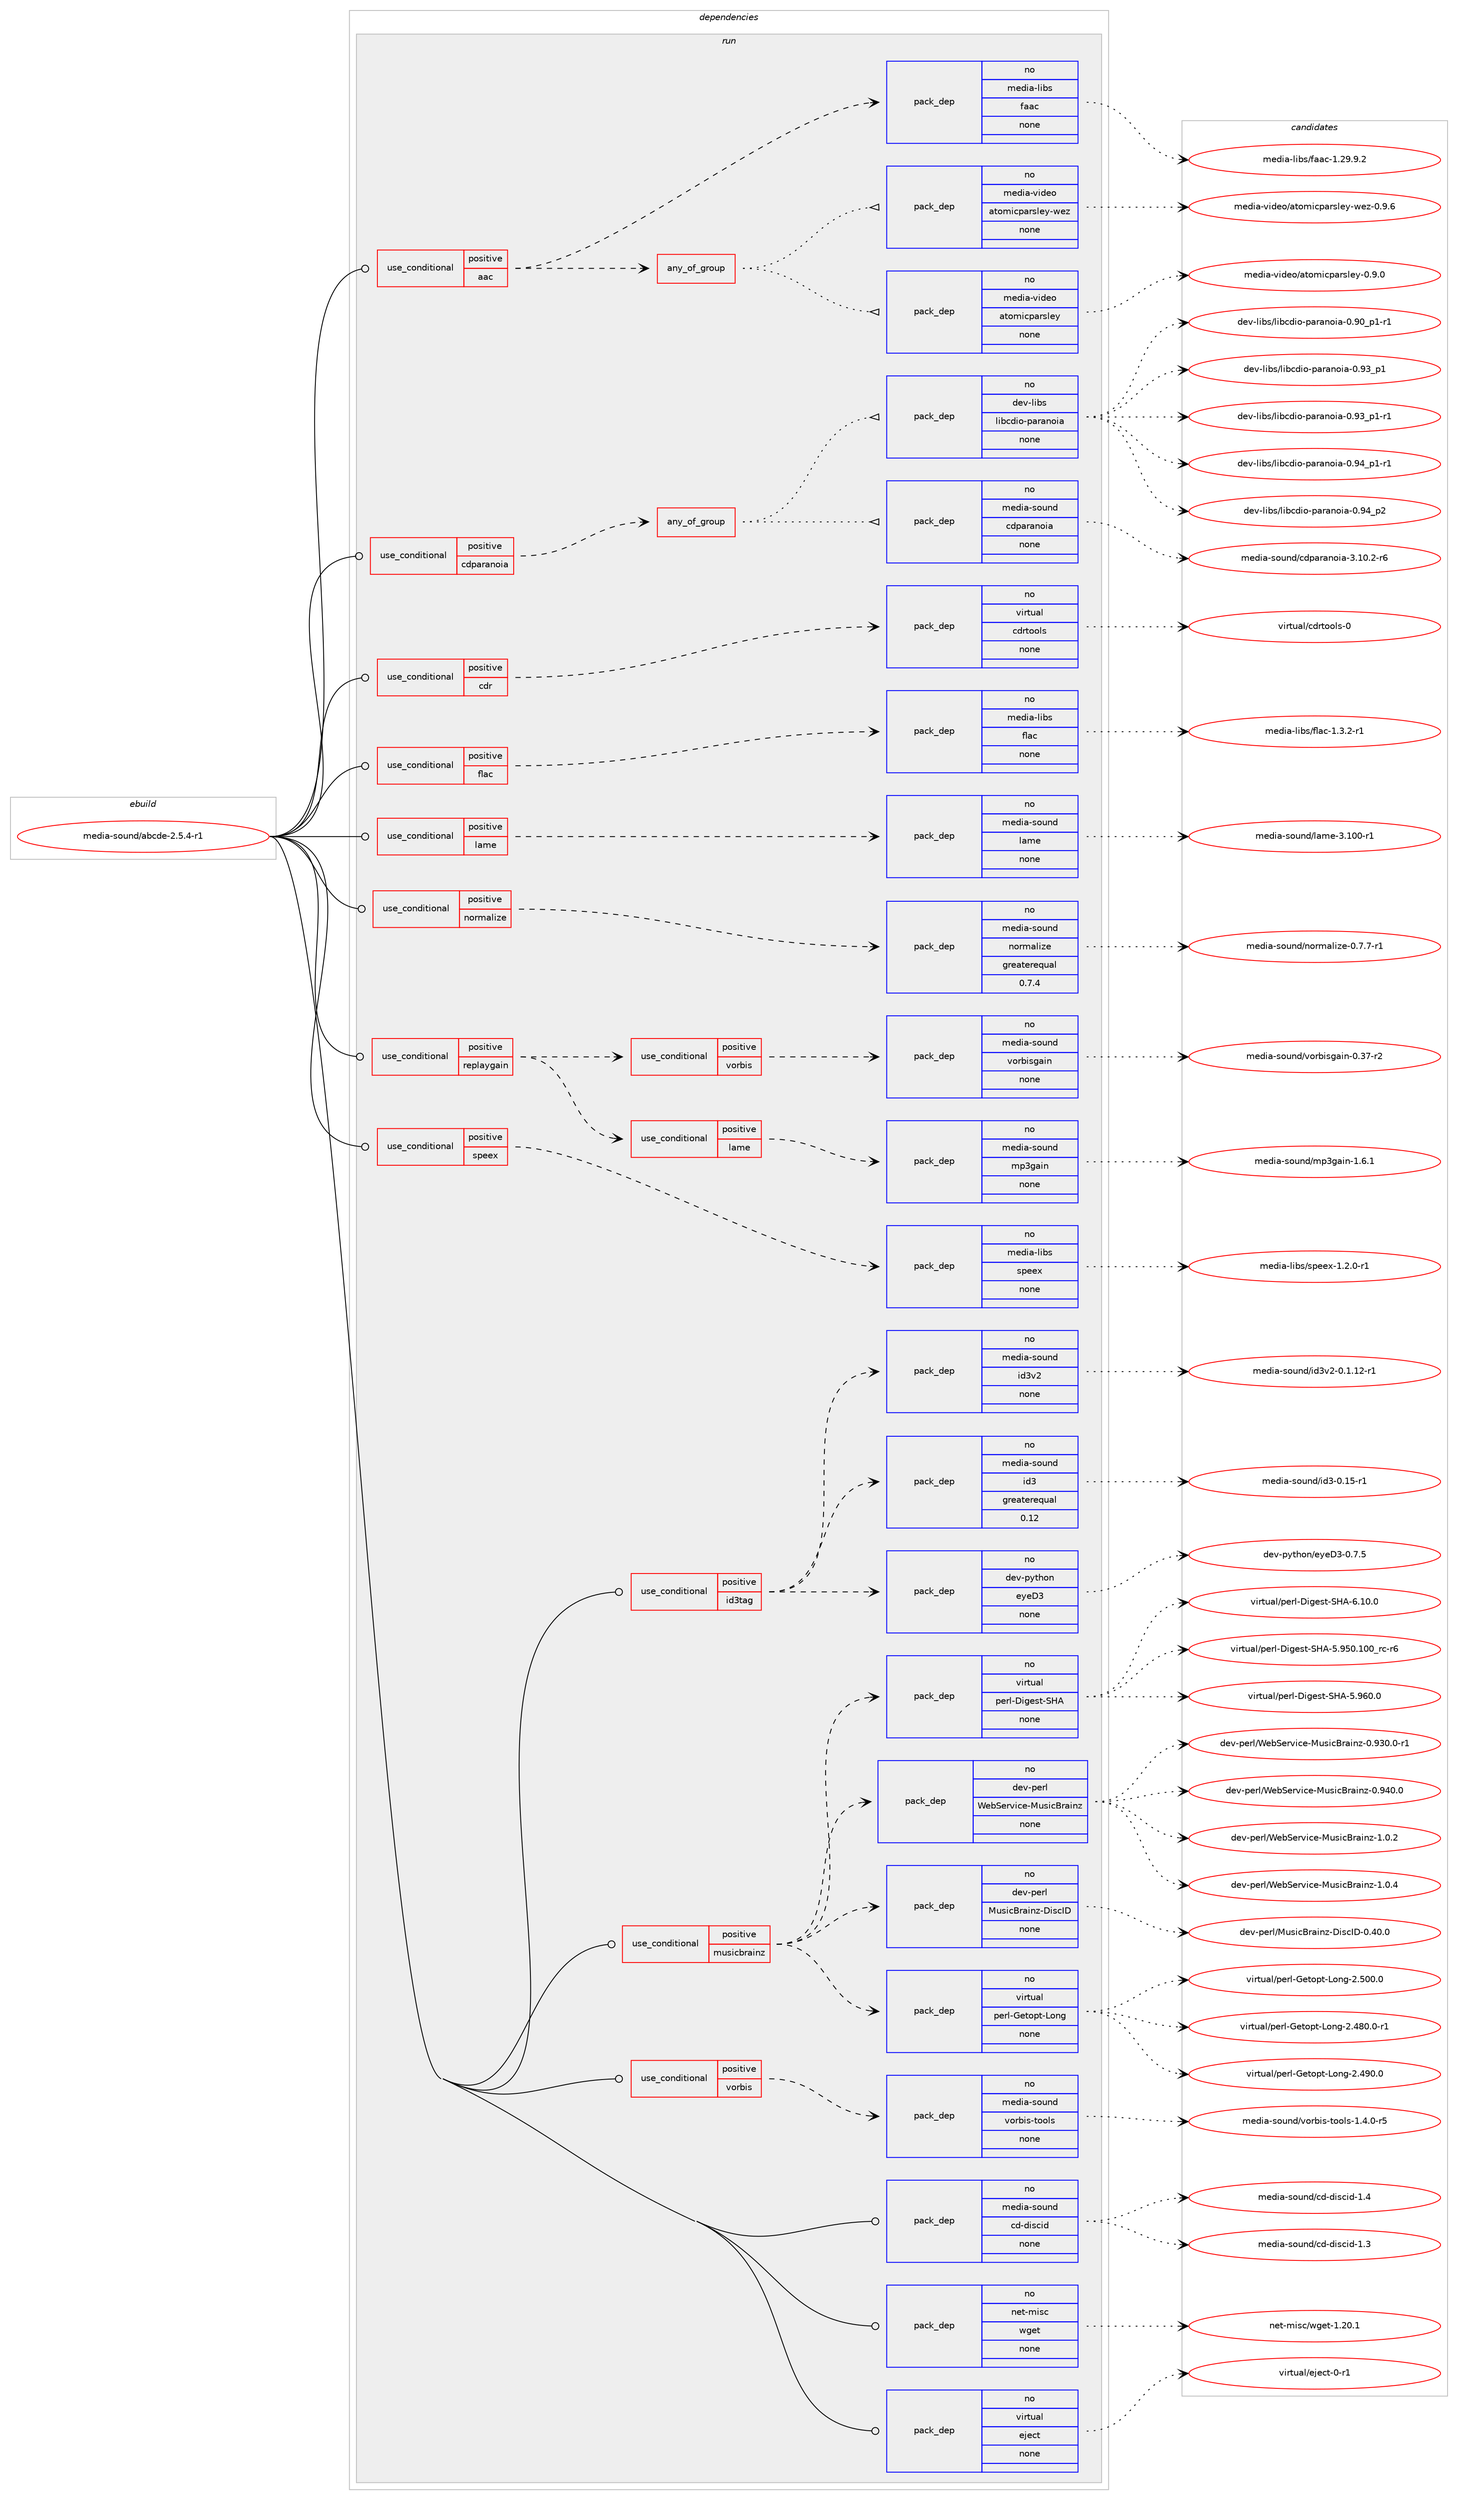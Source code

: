 digraph prolog {

# *************
# Graph options
# *************

newrank=true;
concentrate=true;
compound=true;
graph [rankdir=LR,fontname=Helvetica,fontsize=10,ranksep=1.5];#, ranksep=2.5, nodesep=0.2];
edge  [arrowhead=vee];
node  [fontname=Helvetica,fontsize=10];

# **********
# The ebuild
# **********

subgraph cluster_leftcol {
color=gray;
rank=same;
label=<<i>ebuild</i>>;
id [label="media-sound/abcde-2.5.4-r1", color=red, width=4, href="../media-sound/abcde-2.5.4-r1.svg"];
}

# ****************
# The dependencies
# ****************

subgraph cluster_midcol {
color=gray;
label=<<i>dependencies</i>>;
subgraph cluster_compile {
fillcolor="#eeeeee";
style=filled;
label=<<i>compile</i>>;
}
subgraph cluster_compileandrun {
fillcolor="#eeeeee";
style=filled;
label=<<i>compile and run</i>>;
}
subgraph cluster_run {
fillcolor="#eeeeee";
style=filled;
label=<<i>run</i>>;
subgraph cond436658 {
dependency1623888 [label=<<TABLE BORDER="0" CELLBORDER="1" CELLSPACING="0" CELLPADDING="4"><TR><TD ROWSPAN="3" CELLPADDING="10">use_conditional</TD></TR><TR><TD>positive</TD></TR><TR><TD>aac</TD></TR></TABLE>>, shape=none, color=red];
subgraph pack1161046 {
dependency1623889 [label=<<TABLE BORDER="0" CELLBORDER="1" CELLSPACING="0" CELLPADDING="4" WIDTH="220"><TR><TD ROWSPAN="6" CELLPADDING="30">pack_dep</TD></TR><TR><TD WIDTH="110">no</TD></TR><TR><TD>media-libs</TD></TR><TR><TD>faac</TD></TR><TR><TD>none</TD></TR><TR><TD></TD></TR></TABLE>>, shape=none, color=blue];
}
dependency1623888:e -> dependency1623889:w [weight=20,style="dashed",arrowhead="vee"];
subgraph any25414 {
dependency1623890 [label=<<TABLE BORDER="0" CELLBORDER="1" CELLSPACING="0" CELLPADDING="4"><TR><TD CELLPADDING="10">any_of_group</TD></TR></TABLE>>, shape=none, color=red];subgraph pack1161047 {
dependency1623891 [label=<<TABLE BORDER="0" CELLBORDER="1" CELLSPACING="0" CELLPADDING="4" WIDTH="220"><TR><TD ROWSPAN="6" CELLPADDING="30">pack_dep</TD></TR><TR><TD WIDTH="110">no</TD></TR><TR><TD>media-video</TD></TR><TR><TD>atomicparsley</TD></TR><TR><TD>none</TD></TR><TR><TD></TD></TR></TABLE>>, shape=none, color=blue];
}
dependency1623890:e -> dependency1623891:w [weight=20,style="dotted",arrowhead="oinv"];
subgraph pack1161048 {
dependency1623892 [label=<<TABLE BORDER="0" CELLBORDER="1" CELLSPACING="0" CELLPADDING="4" WIDTH="220"><TR><TD ROWSPAN="6" CELLPADDING="30">pack_dep</TD></TR><TR><TD WIDTH="110">no</TD></TR><TR><TD>media-video</TD></TR><TR><TD>atomicparsley-wez</TD></TR><TR><TD>none</TD></TR><TR><TD></TD></TR></TABLE>>, shape=none, color=blue];
}
dependency1623890:e -> dependency1623892:w [weight=20,style="dotted",arrowhead="oinv"];
}
dependency1623888:e -> dependency1623890:w [weight=20,style="dashed",arrowhead="vee"];
}
id:e -> dependency1623888:w [weight=20,style="solid",arrowhead="odot"];
subgraph cond436659 {
dependency1623893 [label=<<TABLE BORDER="0" CELLBORDER="1" CELLSPACING="0" CELLPADDING="4"><TR><TD ROWSPAN="3" CELLPADDING="10">use_conditional</TD></TR><TR><TD>positive</TD></TR><TR><TD>cdparanoia</TD></TR></TABLE>>, shape=none, color=red];
subgraph any25415 {
dependency1623894 [label=<<TABLE BORDER="0" CELLBORDER="1" CELLSPACING="0" CELLPADDING="4"><TR><TD CELLPADDING="10">any_of_group</TD></TR></TABLE>>, shape=none, color=red];subgraph pack1161049 {
dependency1623895 [label=<<TABLE BORDER="0" CELLBORDER="1" CELLSPACING="0" CELLPADDING="4" WIDTH="220"><TR><TD ROWSPAN="6" CELLPADDING="30">pack_dep</TD></TR><TR><TD WIDTH="110">no</TD></TR><TR><TD>dev-libs</TD></TR><TR><TD>libcdio-paranoia</TD></TR><TR><TD>none</TD></TR><TR><TD></TD></TR></TABLE>>, shape=none, color=blue];
}
dependency1623894:e -> dependency1623895:w [weight=20,style="dotted",arrowhead="oinv"];
subgraph pack1161050 {
dependency1623896 [label=<<TABLE BORDER="0" CELLBORDER="1" CELLSPACING="0" CELLPADDING="4" WIDTH="220"><TR><TD ROWSPAN="6" CELLPADDING="30">pack_dep</TD></TR><TR><TD WIDTH="110">no</TD></TR><TR><TD>media-sound</TD></TR><TR><TD>cdparanoia</TD></TR><TR><TD>none</TD></TR><TR><TD></TD></TR></TABLE>>, shape=none, color=blue];
}
dependency1623894:e -> dependency1623896:w [weight=20,style="dotted",arrowhead="oinv"];
}
dependency1623893:e -> dependency1623894:w [weight=20,style="dashed",arrowhead="vee"];
}
id:e -> dependency1623893:w [weight=20,style="solid",arrowhead="odot"];
subgraph cond436660 {
dependency1623897 [label=<<TABLE BORDER="0" CELLBORDER="1" CELLSPACING="0" CELLPADDING="4"><TR><TD ROWSPAN="3" CELLPADDING="10">use_conditional</TD></TR><TR><TD>positive</TD></TR><TR><TD>cdr</TD></TR></TABLE>>, shape=none, color=red];
subgraph pack1161051 {
dependency1623898 [label=<<TABLE BORDER="0" CELLBORDER="1" CELLSPACING="0" CELLPADDING="4" WIDTH="220"><TR><TD ROWSPAN="6" CELLPADDING="30">pack_dep</TD></TR><TR><TD WIDTH="110">no</TD></TR><TR><TD>virtual</TD></TR><TR><TD>cdrtools</TD></TR><TR><TD>none</TD></TR><TR><TD></TD></TR></TABLE>>, shape=none, color=blue];
}
dependency1623897:e -> dependency1623898:w [weight=20,style="dashed",arrowhead="vee"];
}
id:e -> dependency1623897:w [weight=20,style="solid",arrowhead="odot"];
subgraph cond436661 {
dependency1623899 [label=<<TABLE BORDER="0" CELLBORDER="1" CELLSPACING="0" CELLPADDING="4"><TR><TD ROWSPAN="3" CELLPADDING="10">use_conditional</TD></TR><TR><TD>positive</TD></TR><TR><TD>flac</TD></TR></TABLE>>, shape=none, color=red];
subgraph pack1161052 {
dependency1623900 [label=<<TABLE BORDER="0" CELLBORDER="1" CELLSPACING="0" CELLPADDING="4" WIDTH="220"><TR><TD ROWSPAN="6" CELLPADDING="30">pack_dep</TD></TR><TR><TD WIDTH="110">no</TD></TR><TR><TD>media-libs</TD></TR><TR><TD>flac</TD></TR><TR><TD>none</TD></TR><TR><TD></TD></TR></TABLE>>, shape=none, color=blue];
}
dependency1623899:e -> dependency1623900:w [weight=20,style="dashed",arrowhead="vee"];
}
id:e -> dependency1623899:w [weight=20,style="solid",arrowhead="odot"];
subgraph cond436662 {
dependency1623901 [label=<<TABLE BORDER="0" CELLBORDER="1" CELLSPACING="0" CELLPADDING="4"><TR><TD ROWSPAN="3" CELLPADDING="10">use_conditional</TD></TR><TR><TD>positive</TD></TR><TR><TD>id3tag</TD></TR></TABLE>>, shape=none, color=red];
subgraph pack1161053 {
dependency1623902 [label=<<TABLE BORDER="0" CELLBORDER="1" CELLSPACING="0" CELLPADDING="4" WIDTH="220"><TR><TD ROWSPAN="6" CELLPADDING="30">pack_dep</TD></TR><TR><TD WIDTH="110">no</TD></TR><TR><TD>dev-python</TD></TR><TR><TD>eyeD3</TD></TR><TR><TD>none</TD></TR><TR><TD></TD></TR></TABLE>>, shape=none, color=blue];
}
dependency1623901:e -> dependency1623902:w [weight=20,style="dashed",arrowhead="vee"];
subgraph pack1161054 {
dependency1623903 [label=<<TABLE BORDER="0" CELLBORDER="1" CELLSPACING="0" CELLPADDING="4" WIDTH="220"><TR><TD ROWSPAN="6" CELLPADDING="30">pack_dep</TD></TR><TR><TD WIDTH="110">no</TD></TR><TR><TD>media-sound</TD></TR><TR><TD>id3</TD></TR><TR><TD>greaterequal</TD></TR><TR><TD>0.12</TD></TR></TABLE>>, shape=none, color=blue];
}
dependency1623901:e -> dependency1623903:w [weight=20,style="dashed",arrowhead="vee"];
subgraph pack1161055 {
dependency1623904 [label=<<TABLE BORDER="0" CELLBORDER="1" CELLSPACING="0" CELLPADDING="4" WIDTH="220"><TR><TD ROWSPAN="6" CELLPADDING="30">pack_dep</TD></TR><TR><TD WIDTH="110">no</TD></TR><TR><TD>media-sound</TD></TR><TR><TD>id3v2</TD></TR><TR><TD>none</TD></TR><TR><TD></TD></TR></TABLE>>, shape=none, color=blue];
}
dependency1623901:e -> dependency1623904:w [weight=20,style="dashed",arrowhead="vee"];
}
id:e -> dependency1623901:w [weight=20,style="solid",arrowhead="odot"];
subgraph cond436663 {
dependency1623905 [label=<<TABLE BORDER="0" CELLBORDER="1" CELLSPACING="0" CELLPADDING="4"><TR><TD ROWSPAN="3" CELLPADDING="10">use_conditional</TD></TR><TR><TD>positive</TD></TR><TR><TD>lame</TD></TR></TABLE>>, shape=none, color=red];
subgraph pack1161056 {
dependency1623906 [label=<<TABLE BORDER="0" CELLBORDER="1" CELLSPACING="0" CELLPADDING="4" WIDTH="220"><TR><TD ROWSPAN="6" CELLPADDING="30">pack_dep</TD></TR><TR><TD WIDTH="110">no</TD></TR><TR><TD>media-sound</TD></TR><TR><TD>lame</TD></TR><TR><TD>none</TD></TR><TR><TD></TD></TR></TABLE>>, shape=none, color=blue];
}
dependency1623905:e -> dependency1623906:w [weight=20,style="dashed",arrowhead="vee"];
}
id:e -> dependency1623905:w [weight=20,style="solid",arrowhead="odot"];
subgraph cond436664 {
dependency1623907 [label=<<TABLE BORDER="0" CELLBORDER="1" CELLSPACING="0" CELLPADDING="4"><TR><TD ROWSPAN="3" CELLPADDING="10">use_conditional</TD></TR><TR><TD>positive</TD></TR><TR><TD>musicbrainz</TD></TR></TABLE>>, shape=none, color=red];
subgraph pack1161057 {
dependency1623908 [label=<<TABLE BORDER="0" CELLBORDER="1" CELLSPACING="0" CELLPADDING="4" WIDTH="220"><TR><TD ROWSPAN="6" CELLPADDING="30">pack_dep</TD></TR><TR><TD WIDTH="110">no</TD></TR><TR><TD>dev-perl</TD></TR><TR><TD>MusicBrainz-DiscID</TD></TR><TR><TD>none</TD></TR><TR><TD></TD></TR></TABLE>>, shape=none, color=blue];
}
dependency1623907:e -> dependency1623908:w [weight=20,style="dashed",arrowhead="vee"];
subgraph pack1161058 {
dependency1623909 [label=<<TABLE BORDER="0" CELLBORDER="1" CELLSPACING="0" CELLPADDING="4" WIDTH="220"><TR><TD ROWSPAN="6" CELLPADDING="30">pack_dep</TD></TR><TR><TD WIDTH="110">no</TD></TR><TR><TD>dev-perl</TD></TR><TR><TD>WebService-MusicBrainz</TD></TR><TR><TD>none</TD></TR><TR><TD></TD></TR></TABLE>>, shape=none, color=blue];
}
dependency1623907:e -> dependency1623909:w [weight=20,style="dashed",arrowhead="vee"];
subgraph pack1161059 {
dependency1623910 [label=<<TABLE BORDER="0" CELLBORDER="1" CELLSPACING="0" CELLPADDING="4" WIDTH="220"><TR><TD ROWSPAN="6" CELLPADDING="30">pack_dep</TD></TR><TR><TD WIDTH="110">no</TD></TR><TR><TD>virtual</TD></TR><TR><TD>perl-Digest-SHA</TD></TR><TR><TD>none</TD></TR><TR><TD></TD></TR></TABLE>>, shape=none, color=blue];
}
dependency1623907:e -> dependency1623910:w [weight=20,style="dashed",arrowhead="vee"];
subgraph pack1161060 {
dependency1623911 [label=<<TABLE BORDER="0" CELLBORDER="1" CELLSPACING="0" CELLPADDING="4" WIDTH="220"><TR><TD ROWSPAN="6" CELLPADDING="30">pack_dep</TD></TR><TR><TD WIDTH="110">no</TD></TR><TR><TD>virtual</TD></TR><TR><TD>perl-Getopt-Long</TD></TR><TR><TD>none</TD></TR><TR><TD></TD></TR></TABLE>>, shape=none, color=blue];
}
dependency1623907:e -> dependency1623911:w [weight=20,style="dashed",arrowhead="vee"];
}
id:e -> dependency1623907:w [weight=20,style="solid",arrowhead="odot"];
subgraph cond436665 {
dependency1623912 [label=<<TABLE BORDER="0" CELLBORDER="1" CELLSPACING="0" CELLPADDING="4"><TR><TD ROWSPAN="3" CELLPADDING="10">use_conditional</TD></TR><TR><TD>positive</TD></TR><TR><TD>normalize</TD></TR></TABLE>>, shape=none, color=red];
subgraph pack1161061 {
dependency1623913 [label=<<TABLE BORDER="0" CELLBORDER="1" CELLSPACING="0" CELLPADDING="4" WIDTH="220"><TR><TD ROWSPAN="6" CELLPADDING="30">pack_dep</TD></TR><TR><TD WIDTH="110">no</TD></TR><TR><TD>media-sound</TD></TR><TR><TD>normalize</TD></TR><TR><TD>greaterequal</TD></TR><TR><TD>0.7.4</TD></TR></TABLE>>, shape=none, color=blue];
}
dependency1623912:e -> dependency1623913:w [weight=20,style="dashed",arrowhead="vee"];
}
id:e -> dependency1623912:w [weight=20,style="solid",arrowhead="odot"];
subgraph cond436666 {
dependency1623914 [label=<<TABLE BORDER="0" CELLBORDER="1" CELLSPACING="0" CELLPADDING="4"><TR><TD ROWSPAN="3" CELLPADDING="10">use_conditional</TD></TR><TR><TD>positive</TD></TR><TR><TD>replaygain</TD></TR></TABLE>>, shape=none, color=red];
subgraph cond436667 {
dependency1623915 [label=<<TABLE BORDER="0" CELLBORDER="1" CELLSPACING="0" CELLPADDING="4"><TR><TD ROWSPAN="3" CELLPADDING="10">use_conditional</TD></TR><TR><TD>positive</TD></TR><TR><TD>vorbis</TD></TR></TABLE>>, shape=none, color=red];
subgraph pack1161062 {
dependency1623916 [label=<<TABLE BORDER="0" CELLBORDER="1" CELLSPACING="0" CELLPADDING="4" WIDTH="220"><TR><TD ROWSPAN="6" CELLPADDING="30">pack_dep</TD></TR><TR><TD WIDTH="110">no</TD></TR><TR><TD>media-sound</TD></TR><TR><TD>vorbisgain</TD></TR><TR><TD>none</TD></TR><TR><TD></TD></TR></TABLE>>, shape=none, color=blue];
}
dependency1623915:e -> dependency1623916:w [weight=20,style="dashed",arrowhead="vee"];
}
dependency1623914:e -> dependency1623915:w [weight=20,style="dashed",arrowhead="vee"];
subgraph cond436668 {
dependency1623917 [label=<<TABLE BORDER="0" CELLBORDER="1" CELLSPACING="0" CELLPADDING="4"><TR><TD ROWSPAN="3" CELLPADDING="10">use_conditional</TD></TR><TR><TD>positive</TD></TR><TR><TD>lame</TD></TR></TABLE>>, shape=none, color=red];
subgraph pack1161063 {
dependency1623918 [label=<<TABLE BORDER="0" CELLBORDER="1" CELLSPACING="0" CELLPADDING="4" WIDTH="220"><TR><TD ROWSPAN="6" CELLPADDING="30">pack_dep</TD></TR><TR><TD WIDTH="110">no</TD></TR><TR><TD>media-sound</TD></TR><TR><TD>mp3gain</TD></TR><TR><TD>none</TD></TR><TR><TD></TD></TR></TABLE>>, shape=none, color=blue];
}
dependency1623917:e -> dependency1623918:w [weight=20,style="dashed",arrowhead="vee"];
}
dependency1623914:e -> dependency1623917:w [weight=20,style="dashed",arrowhead="vee"];
}
id:e -> dependency1623914:w [weight=20,style="solid",arrowhead="odot"];
subgraph cond436669 {
dependency1623919 [label=<<TABLE BORDER="0" CELLBORDER="1" CELLSPACING="0" CELLPADDING="4"><TR><TD ROWSPAN="3" CELLPADDING="10">use_conditional</TD></TR><TR><TD>positive</TD></TR><TR><TD>speex</TD></TR></TABLE>>, shape=none, color=red];
subgraph pack1161064 {
dependency1623920 [label=<<TABLE BORDER="0" CELLBORDER="1" CELLSPACING="0" CELLPADDING="4" WIDTH="220"><TR><TD ROWSPAN="6" CELLPADDING="30">pack_dep</TD></TR><TR><TD WIDTH="110">no</TD></TR><TR><TD>media-libs</TD></TR><TR><TD>speex</TD></TR><TR><TD>none</TD></TR><TR><TD></TD></TR></TABLE>>, shape=none, color=blue];
}
dependency1623919:e -> dependency1623920:w [weight=20,style="dashed",arrowhead="vee"];
}
id:e -> dependency1623919:w [weight=20,style="solid",arrowhead="odot"];
subgraph cond436670 {
dependency1623921 [label=<<TABLE BORDER="0" CELLBORDER="1" CELLSPACING="0" CELLPADDING="4"><TR><TD ROWSPAN="3" CELLPADDING="10">use_conditional</TD></TR><TR><TD>positive</TD></TR><TR><TD>vorbis</TD></TR></TABLE>>, shape=none, color=red];
subgraph pack1161065 {
dependency1623922 [label=<<TABLE BORDER="0" CELLBORDER="1" CELLSPACING="0" CELLPADDING="4" WIDTH="220"><TR><TD ROWSPAN="6" CELLPADDING="30">pack_dep</TD></TR><TR><TD WIDTH="110">no</TD></TR><TR><TD>media-sound</TD></TR><TR><TD>vorbis-tools</TD></TR><TR><TD>none</TD></TR><TR><TD></TD></TR></TABLE>>, shape=none, color=blue];
}
dependency1623921:e -> dependency1623922:w [weight=20,style="dashed",arrowhead="vee"];
}
id:e -> dependency1623921:w [weight=20,style="solid",arrowhead="odot"];
subgraph pack1161066 {
dependency1623923 [label=<<TABLE BORDER="0" CELLBORDER="1" CELLSPACING="0" CELLPADDING="4" WIDTH="220"><TR><TD ROWSPAN="6" CELLPADDING="30">pack_dep</TD></TR><TR><TD WIDTH="110">no</TD></TR><TR><TD>media-sound</TD></TR><TR><TD>cd-discid</TD></TR><TR><TD>none</TD></TR><TR><TD></TD></TR></TABLE>>, shape=none, color=blue];
}
id:e -> dependency1623923:w [weight=20,style="solid",arrowhead="odot"];
subgraph pack1161067 {
dependency1623924 [label=<<TABLE BORDER="0" CELLBORDER="1" CELLSPACING="0" CELLPADDING="4" WIDTH="220"><TR><TD ROWSPAN="6" CELLPADDING="30">pack_dep</TD></TR><TR><TD WIDTH="110">no</TD></TR><TR><TD>net-misc</TD></TR><TR><TD>wget</TD></TR><TR><TD>none</TD></TR><TR><TD></TD></TR></TABLE>>, shape=none, color=blue];
}
id:e -> dependency1623924:w [weight=20,style="solid",arrowhead="odot"];
subgraph pack1161068 {
dependency1623925 [label=<<TABLE BORDER="0" CELLBORDER="1" CELLSPACING="0" CELLPADDING="4" WIDTH="220"><TR><TD ROWSPAN="6" CELLPADDING="30">pack_dep</TD></TR><TR><TD WIDTH="110">no</TD></TR><TR><TD>virtual</TD></TR><TR><TD>eject</TD></TR><TR><TD>none</TD></TR><TR><TD></TD></TR></TABLE>>, shape=none, color=blue];
}
id:e -> dependency1623925:w [weight=20,style="solid",arrowhead="odot"];
}
}

# **************
# The candidates
# **************

subgraph cluster_choices {
rank=same;
color=gray;
label=<<i>candidates</i>>;

subgraph choice1161046 {
color=black;
nodesep=1;
choice10910110010597451081059811547102979799454946505746574650 [label="media-libs/faac-1.29.9.2", color=red, width=4,href="../media-libs/faac-1.29.9.2.svg"];
dependency1623889:e -> choice10910110010597451081059811547102979799454946505746574650:w [style=dotted,weight="100"];
}
subgraph choice1161047 {
color=black;
nodesep=1;
choice109101100105974511810510010111147971161111091059911297114115108101121454846574648 [label="media-video/atomicparsley-0.9.0", color=red, width=4,href="../media-video/atomicparsley-0.9.0.svg"];
dependency1623891:e -> choice109101100105974511810510010111147971161111091059911297114115108101121454846574648:w [style=dotted,weight="100"];
}
subgraph choice1161048 {
color=black;
nodesep=1;
choice10910110010597451181051001011114797116111109105991129711411510810112145119101122454846574654 [label="media-video/atomicparsley-wez-0.9.6", color=red, width=4,href="../media-video/atomicparsley-wez-0.9.6.svg"];
dependency1623892:e -> choice10910110010597451181051001011114797116111109105991129711411510810112145119101122454846574654:w [style=dotted,weight="100"];
}
subgraph choice1161049 {
color=black;
nodesep=1;
choice100101118451081059811547108105989910010511145112971149711011110597454846574895112494511449 [label="dev-libs/libcdio-paranoia-0.90_p1-r1", color=red, width=4,href="../dev-libs/libcdio-paranoia-0.90_p1-r1.svg"];
choice10010111845108105981154710810598991001051114511297114971101111059745484657519511249 [label="dev-libs/libcdio-paranoia-0.93_p1", color=red, width=4,href="../dev-libs/libcdio-paranoia-0.93_p1.svg"];
choice100101118451081059811547108105989910010511145112971149711011110597454846575195112494511449 [label="dev-libs/libcdio-paranoia-0.93_p1-r1", color=red, width=4,href="../dev-libs/libcdio-paranoia-0.93_p1-r1.svg"];
choice100101118451081059811547108105989910010511145112971149711011110597454846575295112494511449 [label="dev-libs/libcdio-paranoia-0.94_p1-r1", color=red, width=4,href="../dev-libs/libcdio-paranoia-0.94_p1-r1.svg"];
choice10010111845108105981154710810598991001051114511297114971101111059745484657529511250 [label="dev-libs/libcdio-paranoia-0.94_p2", color=red, width=4,href="../dev-libs/libcdio-paranoia-0.94_p2.svg"];
dependency1623895:e -> choice100101118451081059811547108105989910010511145112971149711011110597454846574895112494511449:w [style=dotted,weight="100"];
dependency1623895:e -> choice10010111845108105981154710810598991001051114511297114971101111059745484657519511249:w [style=dotted,weight="100"];
dependency1623895:e -> choice100101118451081059811547108105989910010511145112971149711011110597454846575195112494511449:w [style=dotted,weight="100"];
dependency1623895:e -> choice100101118451081059811547108105989910010511145112971149711011110597454846575295112494511449:w [style=dotted,weight="100"];
dependency1623895:e -> choice10010111845108105981154710810598991001051114511297114971101111059745484657529511250:w [style=dotted,weight="100"];
}
subgraph choice1161050 {
color=black;
nodesep=1;
choice10910110010597451151111171101004799100112971149711011110597455146494846504511454 [label="media-sound/cdparanoia-3.10.2-r6", color=red, width=4,href="../media-sound/cdparanoia-3.10.2-r6.svg"];
dependency1623896:e -> choice10910110010597451151111171101004799100112971149711011110597455146494846504511454:w [style=dotted,weight="100"];
}
subgraph choice1161051 {
color=black;
nodesep=1;
choice1181051141161179710847991001141161111111081154548 [label="virtual/cdrtools-0", color=red, width=4,href="../virtual/cdrtools-0.svg"];
dependency1623898:e -> choice1181051141161179710847991001141161111111081154548:w [style=dotted,weight="100"];
}
subgraph choice1161052 {
color=black;
nodesep=1;
choice1091011001059745108105981154710210897994549465146504511449 [label="media-libs/flac-1.3.2-r1", color=red, width=4,href="../media-libs/flac-1.3.2-r1.svg"];
dependency1623900:e -> choice1091011001059745108105981154710210897994549465146504511449:w [style=dotted,weight="100"];
}
subgraph choice1161053 {
color=black;
nodesep=1;
choice10010111845112121116104111110471011211016851454846554653 [label="dev-python/eyeD3-0.7.5", color=red, width=4,href="../dev-python/eyeD3-0.7.5.svg"];
dependency1623902:e -> choice10010111845112121116104111110471011211016851454846554653:w [style=dotted,weight="100"];
}
subgraph choice1161054 {
color=black;
nodesep=1;
choice1091011001059745115111117110100471051005145484649534511449 [label="media-sound/id3-0.15-r1", color=red, width=4,href="../media-sound/id3-0.15-r1.svg"];
dependency1623903:e -> choice1091011001059745115111117110100471051005145484649534511449:w [style=dotted,weight="100"];
}
subgraph choice1161055 {
color=black;
nodesep=1;
choice1091011001059745115111117110100471051005111850454846494649504511449 [label="media-sound/id3v2-0.1.12-r1", color=red, width=4,href="../media-sound/id3v2-0.1.12-r1.svg"];
dependency1623904:e -> choice1091011001059745115111117110100471051005111850454846494649504511449:w [style=dotted,weight="100"];
}
subgraph choice1161056 {
color=black;
nodesep=1;
choice109101100105974511511111711010047108971091014551464948484511449 [label="media-sound/lame-3.100-r1", color=red, width=4,href="../media-sound/lame-3.100-r1.svg"];
dependency1623906:e -> choice109101100105974511511111711010047108971091014551464948484511449:w [style=dotted,weight="100"];
}
subgraph choice1161057 {
color=black;
nodesep=1;
choice100101118451121011141084777117115105996611497105110122456810511599736845484652484648 [label="dev-perl/MusicBrainz-DiscID-0.40.0", color=red, width=4,href="../dev-perl/MusicBrainz-DiscID-0.40.0.svg"];
dependency1623908:e -> choice100101118451121011141084777117115105996611497105110122456810511599736845484652484648:w [style=dotted,weight="100"];
}
subgraph choice1161058 {
color=black;
nodesep=1;
choice100101118451121011141084787101988310111411810599101457711711510599661149710511012245484657514846484511449 [label="dev-perl/WebService-MusicBrainz-0.930.0-r1", color=red, width=4,href="../dev-perl/WebService-MusicBrainz-0.930.0-r1.svg"];
choice10010111845112101114108478710198831011141181059910145771171151059966114971051101224548465752484648 [label="dev-perl/WebService-MusicBrainz-0.940.0", color=red, width=4,href="../dev-perl/WebService-MusicBrainz-0.940.0.svg"];
choice1001011184511210111410847871019883101114118105991014577117115105996611497105110122454946484650 [label="dev-perl/WebService-MusicBrainz-1.0.2", color=red, width=4,href="../dev-perl/WebService-MusicBrainz-1.0.2.svg"];
choice1001011184511210111410847871019883101114118105991014577117115105996611497105110122454946484652 [label="dev-perl/WebService-MusicBrainz-1.0.4", color=red, width=4,href="../dev-perl/WebService-MusicBrainz-1.0.4.svg"];
dependency1623909:e -> choice100101118451121011141084787101988310111411810599101457711711510599661149710511012245484657514846484511449:w [style=dotted,weight="100"];
dependency1623909:e -> choice10010111845112101114108478710198831011141181059910145771171151059966114971051101224548465752484648:w [style=dotted,weight="100"];
dependency1623909:e -> choice1001011184511210111410847871019883101114118105991014577117115105996611497105110122454946484650:w [style=dotted,weight="100"];
dependency1623909:e -> choice1001011184511210111410847871019883101114118105991014577117115105996611497105110122454946484652:w [style=dotted,weight="100"];
}
subgraph choice1161059 {
color=black;
nodesep=1;
choice11810511411611797108471121011141084568105103101115116458372654553465753484649484895114994511454 [label="virtual/perl-Digest-SHA-5.950.100_rc-r6", color=red, width=4,href="../virtual/perl-Digest-SHA-5.950.100_rc-r6.svg"];
choice11810511411611797108471121011141084568105103101115116458372654553465754484648 [label="virtual/perl-Digest-SHA-5.960.0", color=red, width=4,href="../virtual/perl-Digest-SHA-5.960.0.svg"];
choice118105114116117971084711210111410845681051031011151164583726545544649484648 [label="virtual/perl-Digest-SHA-6.10.0", color=red, width=4,href="../virtual/perl-Digest-SHA-6.10.0.svg"];
dependency1623910:e -> choice11810511411611797108471121011141084568105103101115116458372654553465753484649484895114994511454:w [style=dotted,weight="100"];
dependency1623910:e -> choice11810511411611797108471121011141084568105103101115116458372654553465754484648:w [style=dotted,weight="100"];
dependency1623910:e -> choice118105114116117971084711210111410845681051031011151164583726545544649484648:w [style=dotted,weight="100"];
}
subgraph choice1161060 {
color=black;
nodesep=1;
choice11810511411611797108471121011141084571101116111112116457611111010345504652564846484511449 [label="virtual/perl-Getopt-Long-2.480.0-r1", color=red, width=4,href="../virtual/perl-Getopt-Long-2.480.0-r1.svg"];
choice1181051141161179710847112101114108457110111611111211645761111101034550465257484648 [label="virtual/perl-Getopt-Long-2.490.0", color=red, width=4,href="../virtual/perl-Getopt-Long-2.490.0.svg"];
choice1181051141161179710847112101114108457110111611111211645761111101034550465348484648 [label="virtual/perl-Getopt-Long-2.500.0", color=red, width=4,href="../virtual/perl-Getopt-Long-2.500.0.svg"];
dependency1623911:e -> choice11810511411611797108471121011141084571101116111112116457611111010345504652564846484511449:w [style=dotted,weight="100"];
dependency1623911:e -> choice1181051141161179710847112101114108457110111611111211645761111101034550465257484648:w [style=dotted,weight="100"];
dependency1623911:e -> choice1181051141161179710847112101114108457110111611111211645761111101034550465348484648:w [style=dotted,weight="100"];
}
subgraph choice1161061 {
color=black;
nodesep=1;
choice109101100105974511511111711010047110111114109971081051221014548465546554511449 [label="media-sound/normalize-0.7.7-r1", color=red, width=4,href="../media-sound/normalize-0.7.7-r1.svg"];
dependency1623913:e -> choice109101100105974511511111711010047110111114109971081051221014548465546554511449:w [style=dotted,weight="100"];
}
subgraph choice1161062 {
color=black;
nodesep=1;
choice109101100105974511511111711010047118111114981051151039710511045484651554511450 [label="media-sound/vorbisgain-0.37-r2", color=red, width=4,href="../media-sound/vorbisgain-0.37-r2.svg"];
dependency1623916:e -> choice109101100105974511511111711010047118111114981051151039710511045484651554511450:w [style=dotted,weight="100"];
}
subgraph choice1161063 {
color=black;
nodesep=1;
choice1091011001059745115111117110100471091125110397105110454946544649 [label="media-sound/mp3gain-1.6.1", color=red, width=4,href="../media-sound/mp3gain-1.6.1.svg"];
dependency1623918:e -> choice1091011001059745115111117110100471091125110397105110454946544649:w [style=dotted,weight="100"];
}
subgraph choice1161064 {
color=black;
nodesep=1;
choice109101100105974510810598115471151121011011204549465046484511449 [label="media-libs/speex-1.2.0-r1", color=red, width=4,href="../media-libs/speex-1.2.0-r1.svg"];
dependency1623920:e -> choice109101100105974510810598115471151121011011204549465046484511449:w [style=dotted,weight="100"];
}
subgraph choice1161065 {
color=black;
nodesep=1;
choice10910110010597451151111171101004711811111498105115451161111111081154549465246484511453 [label="media-sound/vorbis-tools-1.4.0-r5", color=red, width=4,href="../media-sound/vorbis-tools-1.4.0-r5.svg"];
dependency1623922:e -> choice10910110010597451151111171101004711811111498105115451161111111081154549465246484511453:w [style=dotted,weight="100"];
}
subgraph choice1161066 {
color=black;
nodesep=1;
choice10910110010597451151111171101004799100451001051159910510045494651 [label="media-sound/cd-discid-1.3", color=red, width=4,href="../media-sound/cd-discid-1.3.svg"];
choice10910110010597451151111171101004799100451001051159910510045494652 [label="media-sound/cd-discid-1.4", color=red, width=4,href="../media-sound/cd-discid-1.4.svg"];
dependency1623923:e -> choice10910110010597451151111171101004799100451001051159910510045494651:w [style=dotted,weight="100"];
dependency1623923:e -> choice10910110010597451151111171101004799100451001051159910510045494652:w [style=dotted,weight="100"];
}
subgraph choice1161067 {
color=black;
nodesep=1;
choice11010111645109105115994711910310111645494650484649 [label="net-misc/wget-1.20.1", color=red, width=4,href="../net-misc/wget-1.20.1.svg"];
dependency1623924:e -> choice11010111645109105115994711910310111645494650484649:w [style=dotted,weight="100"];
}
subgraph choice1161068 {
color=black;
nodesep=1;
choice11810511411611797108471011061019911645484511449 [label="virtual/eject-0-r1", color=red, width=4,href="../virtual/eject-0-r1.svg"];
dependency1623925:e -> choice11810511411611797108471011061019911645484511449:w [style=dotted,weight="100"];
}
}

}

